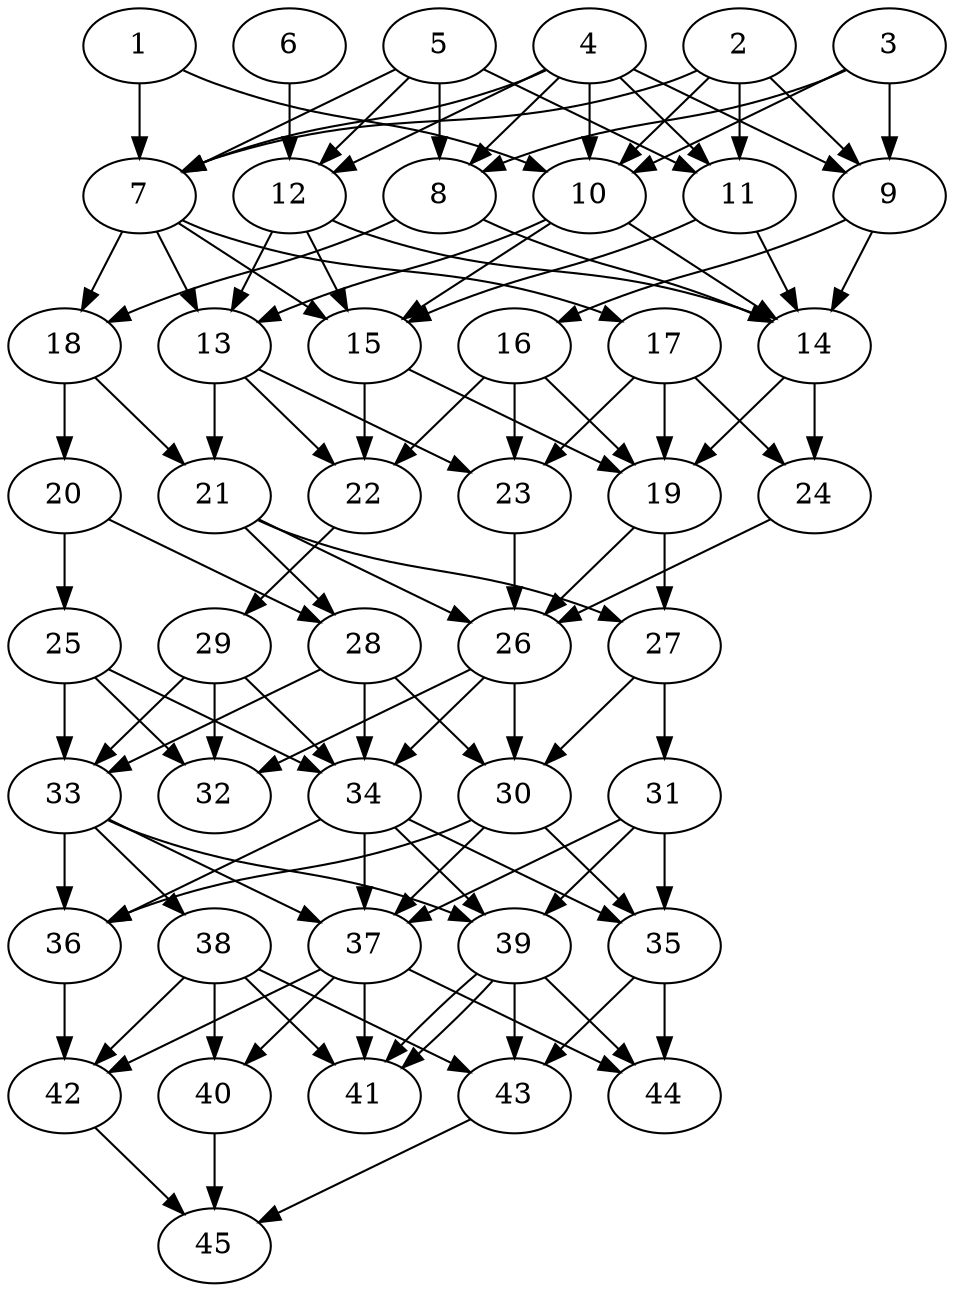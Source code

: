 // DAG automatically generated by daggen at Thu Oct  3 14:07:23 2019
// ./daggen --dot -n 45 --ccr 0.5 --fat 0.5 --regular 0.9 --density 0.7 --mindata 5242880 --maxdata 52428800 
digraph G {
  1 [size="41529344", alpha="0.15", expect_size="20764672"] 
  1 -> 7 [size ="20764672"]
  1 -> 10 [size ="20764672"]
  2 [size="16039936", alpha="0.15", expect_size="8019968"] 
  2 -> 7 [size ="8019968"]
  2 -> 9 [size ="8019968"]
  2 -> 10 [size ="8019968"]
  2 -> 11 [size ="8019968"]
  3 [size="46571520", alpha="0.12", expect_size="23285760"] 
  3 -> 8 [size ="23285760"]
  3 -> 9 [size ="23285760"]
  3 -> 10 [size ="23285760"]
  4 [size="102148096", alpha="0.05", expect_size="51074048"] 
  4 -> 7 [size ="51074048"]
  4 -> 8 [size ="51074048"]
  4 -> 9 [size ="51074048"]
  4 -> 10 [size ="51074048"]
  4 -> 11 [size ="51074048"]
  4 -> 12 [size ="51074048"]
  5 [size="41435136", alpha="0.01", expect_size="20717568"] 
  5 -> 7 [size ="20717568"]
  5 -> 8 [size ="20717568"]
  5 -> 11 [size ="20717568"]
  5 -> 12 [size ="20717568"]
  6 [size="66134016", alpha="0.13", expect_size="33067008"] 
  6 -> 12 [size ="33067008"]
  7 [size="56657920", alpha="0.07", expect_size="28328960"] 
  7 -> 13 [size ="28328960"]
  7 -> 15 [size ="28328960"]
  7 -> 17 [size ="28328960"]
  7 -> 18 [size ="28328960"]
  8 [size="89180160", alpha="0.18", expect_size="44590080"] 
  8 -> 14 [size ="44590080"]
  8 -> 18 [size ="44590080"]
  9 [size="45449216", alpha="0.19", expect_size="22724608"] 
  9 -> 14 [size ="22724608"]
  9 -> 16 [size ="22724608"]
  10 [size="71917568", alpha="0.03", expect_size="35958784"] 
  10 -> 13 [size ="35958784"]
  10 -> 14 [size ="35958784"]
  10 -> 15 [size ="35958784"]
  11 [size="30150656", alpha="0.11", expect_size="15075328"] 
  11 -> 14 [size ="15075328"]
  11 -> 15 [size ="15075328"]
  12 [size="101015552", alpha="0.16", expect_size="50507776"] 
  12 -> 13 [size ="50507776"]
  12 -> 14 [size ="50507776"]
  12 -> 15 [size ="50507776"]
  13 [size="79302656", alpha="0.11", expect_size="39651328"] 
  13 -> 21 [size ="39651328"]
  13 -> 22 [size ="39651328"]
  13 -> 23 [size ="39651328"]
  14 [size="39690240", alpha="0.05", expect_size="19845120"] 
  14 -> 19 [size ="19845120"]
  14 -> 24 [size ="19845120"]
  15 [size="61124608", alpha="0.10", expect_size="30562304"] 
  15 -> 19 [size ="30562304"]
  15 -> 22 [size ="30562304"]
  16 [size="66426880", alpha="0.11", expect_size="33213440"] 
  16 -> 19 [size ="33213440"]
  16 -> 22 [size ="33213440"]
  16 -> 23 [size ="33213440"]
  17 [size="33951744", alpha="0.01", expect_size="16975872"] 
  17 -> 19 [size ="16975872"]
  17 -> 23 [size ="16975872"]
  17 -> 24 [size ="16975872"]
  18 [size="68067328", alpha="0.10", expect_size="34033664"] 
  18 -> 20 [size ="34033664"]
  18 -> 21 [size ="34033664"]
  19 [size="60585984", alpha="0.15", expect_size="30292992"] 
  19 -> 26 [size ="30292992"]
  19 -> 27 [size ="30292992"]
  20 [size="55752704", alpha="0.05", expect_size="27876352"] 
  20 -> 25 [size ="27876352"]
  20 -> 28 [size ="27876352"]
  21 [size="68857856", alpha="0.01", expect_size="34428928"] 
  21 -> 26 [size ="34428928"]
  21 -> 27 [size ="34428928"]
  21 -> 28 [size ="34428928"]
  22 [size="24537088", alpha="0.19", expect_size="12268544"] 
  22 -> 29 [size ="12268544"]
  23 [size="98822144", alpha="0.04", expect_size="49411072"] 
  23 -> 26 [size ="49411072"]
  24 [size="54114304", alpha="0.08", expect_size="27057152"] 
  24 -> 26 [size ="27057152"]
  25 [size="77293568", alpha="0.19", expect_size="38646784"] 
  25 -> 32 [size ="38646784"]
  25 -> 33 [size ="38646784"]
  25 -> 34 [size ="38646784"]
  26 [size="30869504", alpha="0.02", expect_size="15434752"] 
  26 -> 30 [size ="15434752"]
  26 -> 32 [size ="15434752"]
  26 -> 34 [size ="15434752"]
  27 [size="81561600", alpha="0.15", expect_size="40780800"] 
  27 -> 30 [size ="40780800"]
  27 -> 31 [size ="40780800"]
  28 [size="86794240", alpha="0.04", expect_size="43397120"] 
  28 -> 30 [size ="43397120"]
  28 -> 33 [size ="43397120"]
  28 -> 34 [size ="43397120"]
  29 [size="39331840", alpha="0.01", expect_size="19665920"] 
  29 -> 32 [size ="19665920"]
  29 -> 33 [size ="19665920"]
  29 -> 34 [size ="19665920"]
  30 [size="16386048", alpha="0.11", expect_size="8193024"] 
  30 -> 35 [size ="8193024"]
  30 -> 36 [size ="8193024"]
  30 -> 37 [size ="8193024"]
  31 [size="39225344", alpha="0.05", expect_size="19612672"] 
  31 -> 35 [size ="19612672"]
  31 -> 37 [size ="19612672"]
  31 -> 39 [size ="19612672"]
  32 [size="44523520", alpha="0.18", expect_size="22261760"] 
  33 [size="37832704", alpha="0.06", expect_size="18916352"] 
  33 -> 36 [size ="18916352"]
  33 -> 37 [size ="18916352"]
  33 -> 38 [size ="18916352"]
  33 -> 39 [size ="18916352"]
  34 [size="55240704", alpha="0.19", expect_size="27620352"] 
  34 -> 35 [size ="27620352"]
  34 -> 36 [size ="27620352"]
  34 -> 37 [size ="27620352"]
  34 -> 39 [size ="27620352"]
  35 [size="94035968", alpha="0.04", expect_size="47017984"] 
  35 -> 43 [size ="47017984"]
  35 -> 44 [size ="47017984"]
  36 [size="90800128", alpha="0.01", expect_size="45400064"] 
  36 -> 42 [size ="45400064"]
  37 [size="101179392", alpha="0.02", expect_size="50589696"] 
  37 -> 40 [size ="50589696"]
  37 -> 41 [size ="50589696"]
  37 -> 42 [size ="50589696"]
  37 -> 44 [size ="50589696"]
  38 [size="76980224", alpha="0.16", expect_size="38490112"] 
  38 -> 40 [size ="38490112"]
  38 -> 41 [size ="38490112"]
  38 -> 42 [size ="38490112"]
  38 -> 43 [size ="38490112"]
  39 [size="96892928", alpha="0.00", expect_size="48446464"] 
  39 -> 41 [size ="48446464"]
  39 -> 41 [size ="48446464"]
  39 -> 43 [size ="48446464"]
  39 -> 44 [size ="48446464"]
  40 [size="101511168", alpha="0.14", expect_size="50755584"] 
  40 -> 45 [size ="50755584"]
  41 [size="57896960", alpha="0.00", expect_size="28948480"] 
  42 [size="80087040", alpha="0.09", expect_size="40043520"] 
  42 -> 45 [size ="40043520"]
  43 [size="69871616", alpha="0.17", expect_size="34935808"] 
  43 -> 45 [size ="34935808"]
  44 [size="96065536", alpha="0.15", expect_size="48032768"] 
  45 [size="93505536", alpha="0.06", expect_size="46752768"] 
}
